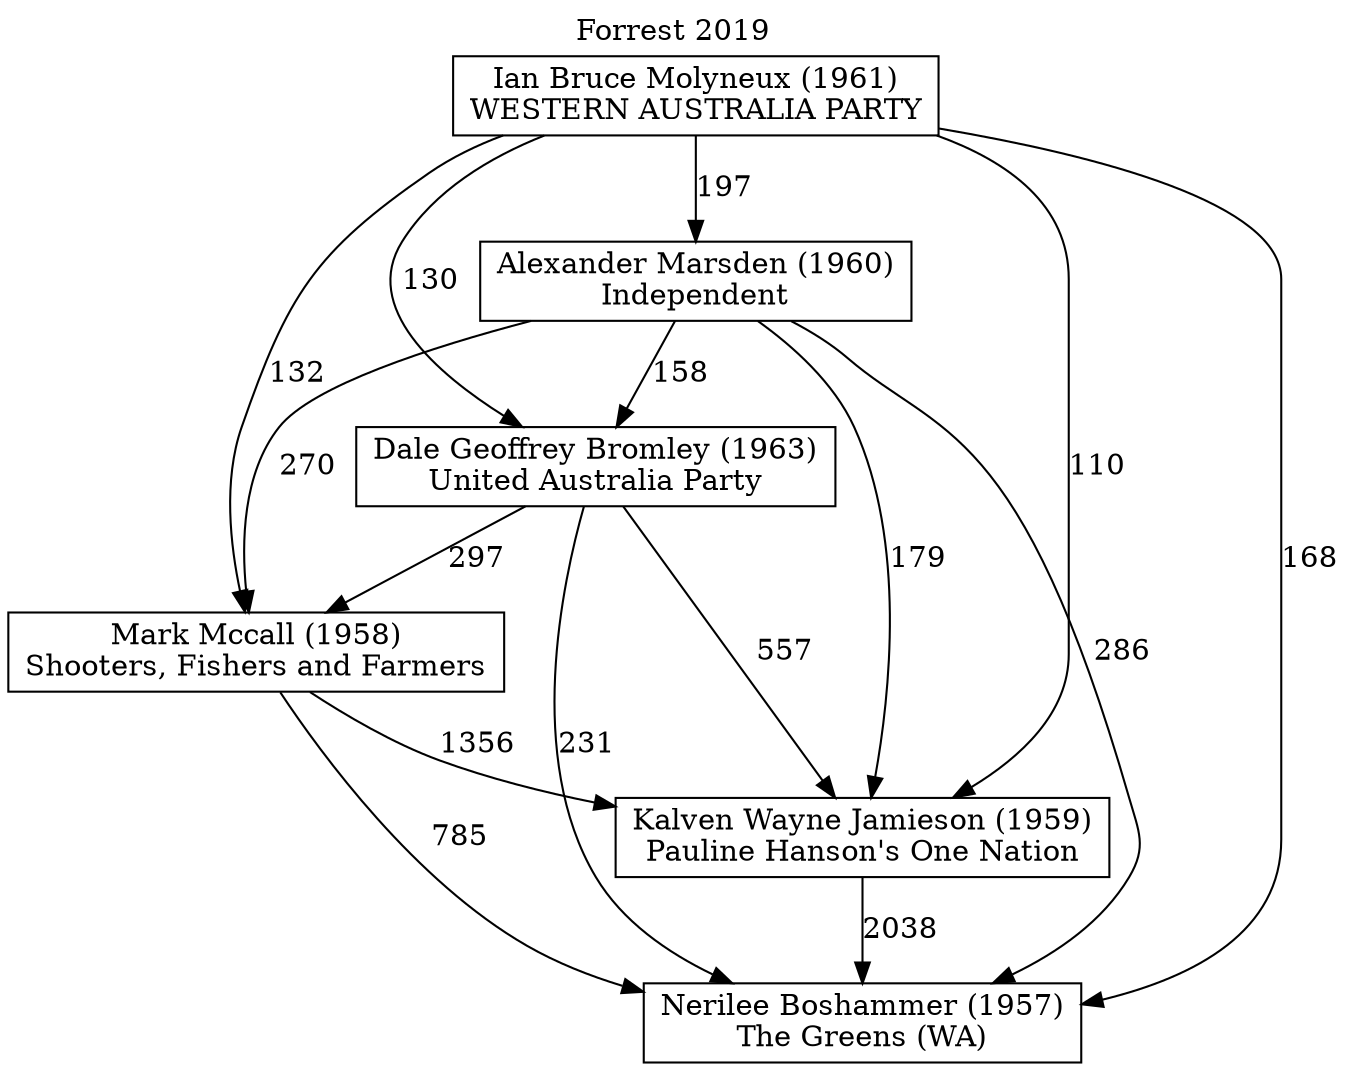 // House preference flow
digraph "Nerilee Boshammer (1957)_Forrest_2019" {
	graph [label="Forrest 2019" labelloc=t mclimit=10]
	node [shape=box]
	"Alexander Marsden (1960)" [label="Alexander Marsden (1960)
Independent"]
	"Dale Geoffrey Bromley (1963)" [label="Dale Geoffrey Bromley (1963)
United Australia Party"]
	"Ian Bruce Molyneux (1961)" [label="Ian Bruce Molyneux (1961)
WESTERN AUSTRALIA PARTY"]
	"Kalven Wayne Jamieson (1959)" [label="Kalven Wayne Jamieson (1959)
Pauline Hanson's One Nation"]
	"Mark Mccall (1958)" [label="Mark Mccall (1958)
Shooters, Fishers and Farmers"]
	"Nerilee Boshammer (1957)" [label="Nerilee Boshammer (1957)
The Greens (WA)"]
	"Alexander Marsden (1960)" -> "Dale Geoffrey Bromley (1963)" [label=158]
	"Alexander Marsden (1960)" -> "Kalven Wayne Jamieson (1959)" [label=179]
	"Alexander Marsden (1960)" -> "Mark Mccall (1958)" [label=270]
	"Alexander Marsden (1960)" -> "Nerilee Boshammer (1957)" [label=286]
	"Dale Geoffrey Bromley (1963)" -> "Kalven Wayne Jamieson (1959)" [label=557]
	"Dale Geoffrey Bromley (1963)" -> "Mark Mccall (1958)" [label=297]
	"Dale Geoffrey Bromley (1963)" -> "Nerilee Boshammer (1957)" [label=231]
	"Ian Bruce Molyneux (1961)" -> "Alexander Marsden (1960)" [label=197]
	"Ian Bruce Molyneux (1961)" -> "Dale Geoffrey Bromley (1963)" [label=130]
	"Ian Bruce Molyneux (1961)" -> "Kalven Wayne Jamieson (1959)" [label=110]
	"Ian Bruce Molyneux (1961)" -> "Mark Mccall (1958)" [label=132]
	"Ian Bruce Molyneux (1961)" -> "Nerilee Boshammer (1957)" [label=168]
	"Kalven Wayne Jamieson (1959)" -> "Nerilee Boshammer (1957)" [label=2038]
	"Mark Mccall (1958)" -> "Kalven Wayne Jamieson (1959)" [label=1356]
	"Mark Mccall (1958)" -> "Nerilee Boshammer (1957)" [label=785]
}
